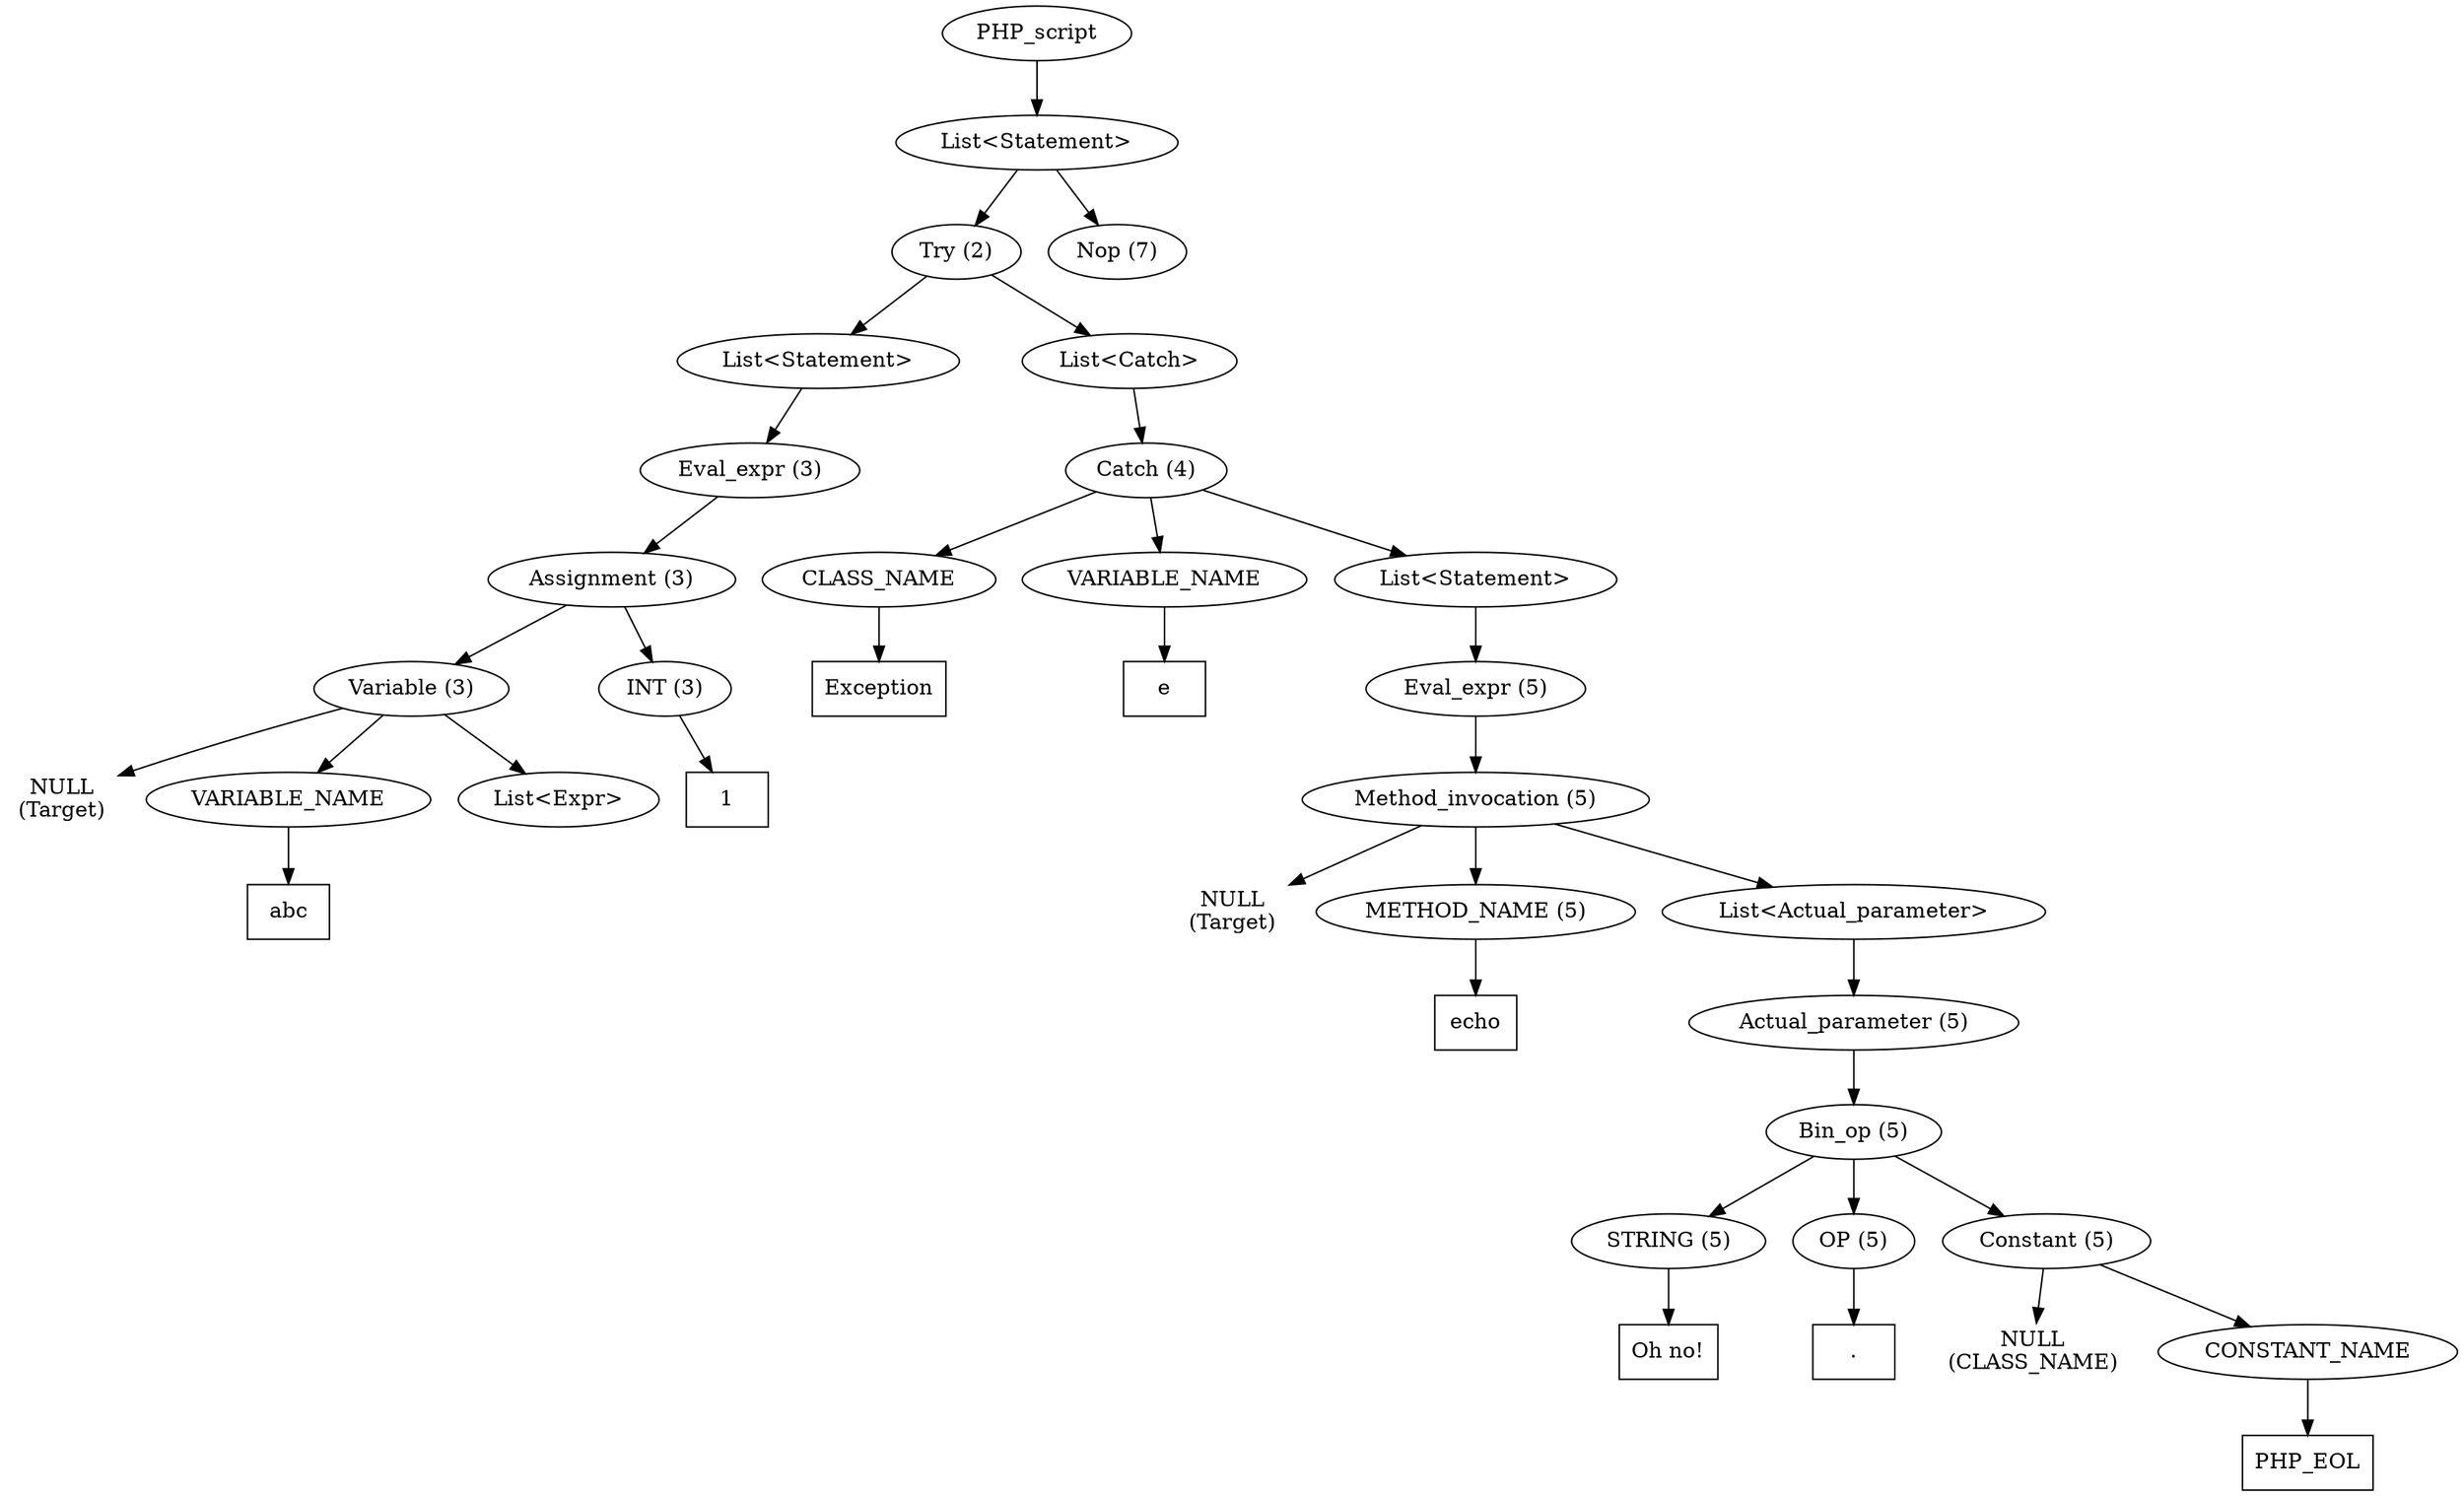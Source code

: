 /*
 * AST in dot format generated by phc -- the PHP compiler
 */

digraph AST {
ordering=out;
node_0 [label="PHP_script"];
node_1 [label="List<Statement>"];
node_0 -> node_1;
node_2 [label="Try (2)"];
node_1 -> node_2;
node_3 [label="List<Statement>"];
node_2 -> node_3;
node_4 [label="Eval_expr (3)"];
node_3 -> node_4;
node_5 [label="Assignment (3)"];
node_4 -> node_5;
node_6 [label="Variable (3)"];
node_5 -> node_6;
node_7 [label="NULL\n(Target)", shape=plaintext]
node_6 -> node_7;
node_8 [label="VARIABLE_NAME"];
node_6 -> node_8;
node_9 [label="abc", shape=box]
node_8 -> node_9;
node_10 [label="List<Expr>"];
node_6 -> node_10;
node_11 [label="INT (3)"];
node_5 -> node_11;
node_12 [label="1", shape=box]
node_11 -> node_12;
node_13 [label="List<Catch>"];
node_2 -> node_13;
node_14 [label="Catch (4)"];
node_13 -> node_14;
node_15 [label="CLASS_NAME"];
node_14 -> node_15;
node_16 [label="Exception", shape=box]
node_15 -> node_16;
node_17 [label="VARIABLE_NAME"];
node_14 -> node_17;
node_18 [label="e", shape=box]
node_17 -> node_18;
node_19 [label="List<Statement>"];
node_14 -> node_19;
node_20 [label="Eval_expr (5)"];
node_19 -> node_20;
node_21 [label="Method_invocation (5)"];
node_20 -> node_21;
node_22 [label="NULL\n(Target)", shape=plaintext]
node_21 -> node_22;
node_23 [label="METHOD_NAME (5)"];
node_21 -> node_23;
node_24 [label="echo", shape=box]
node_23 -> node_24;
node_25 [label="List<Actual_parameter>"];
node_21 -> node_25;
node_26 [label="Actual_parameter (5)"];
node_25 -> node_26;
node_27 [label="Bin_op (5)"];
node_26 -> node_27;
node_28 [label="STRING (5)"];
node_27 -> node_28;
node_29 [label="Oh no!", shape=box]
node_28 -> node_29;
node_30 [label="OP (5)"];
node_27 -> node_30;
node_31 [label=".", shape=box]
node_30 -> node_31;
node_32 [label="Constant (5)"];
node_27 -> node_32;
node_33 [label="NULL\n(CLASS_NAME)", shape=plaintext]
node_32 -> node_33;
node_34 [label="CONSTANT_NAME"];
node_32 -> node_34;
node_35 [label="PHP_EOL", shape=box]
node_34 -> node_35;
node_36 [label="Nop (7)"];
node_1 -> node_36;
}
